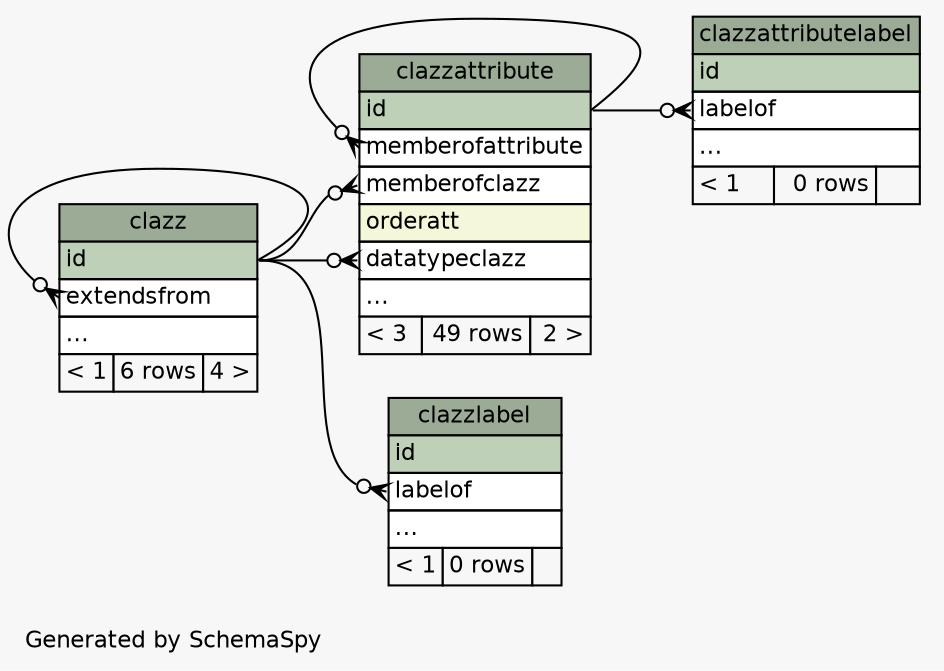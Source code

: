 // dot 2.38.0 on Windows 10 10.0
// SchemaSpy rev 590
digraph "compactRelationshipsDiagram" {
  graph [
    rankdir="RL"
    bgcolor="#f7f7f7"
    label="\nGenerated by SchemaSpy"
    labeljust="l"
    nodesep="0.18"
    ranksep="0.46"
    fontname="Helvetica"
    fontsize="11"
  ];
  node [
    fontname="Helvetica"
    fontsize="11"
    shape="plaintext"
  ];
  edge [
    arrowsize="0.8"
  ];
  "clazz" [
    label=<
    <TABLE BORDER="0" CELLBORDER="1" CELLSPACING="0" BGCOLOR="#ffffff">
      <TR><TD COLSPAN="3" BGCOLOR="#9bab96" ALIGN="CENTER">clazz</TD></TR>
      <TR><TD PORT="id" COLSPAN="3" BGCOLOR="#bed1b8" ALIGN="LEFT">id</TD></TR>
      <TR><TD PORT="extendsfrom" COLSPAN="3" ALIGN="LEFT">extendsfrom</TD></TR>
      <TR><TD PORT="elipses" COLSPAN="3" ALIGN="LEFT">...</TD></TR>
      <TR><TD ALIGN="LEFT" BGCOLOR="#f7f7f7">&lt; 1</TD><TD ALIGN="RIGHT" BGCOLOR="#f7f7f7">6 rows</TD><TD ALIGN="RIGHT" BGCOLOR="#f7f7f7">4 &gt;</TD></TR>
    </TABLE>>
    URL="tables/clazz.html"
    tooltip="clazz"
  ];
  "clazzattribute" [
    label=<
    <TABLE BORDER="0" CELLBORDER="1" CELLSPACING="0" BGCOLOR="#ffffff">
      <TR><TD COLSPAN="3" BGCOLOR="#9bab96" ALIGN="CENTER">clazzattribute</TD></TR>
      <TR><TD PORT="id" COLSPAN="3" BGCOLOR="#bed1b8" ALIGN="LEFT">id</TD></TR>
      <TR><TD PORT="memberofattribute" COLSPAN="3" ALIGN="LEFT">memberofattribute</TD></TR>
      <TR><TD PORT="memberofclazz" COLSPAN="3" ALIGN="LEFT">memberofclazz</TD></TR>
      <TR><TD PORT="orderatt" COLSPAN="3" BGCOLOR="#f4f7da" ALIGN="LEFT">orderatt</TD></TR>
      <TR><TD PORT="datatypeclazz" COLSPAN="3" ALIGN="LEFT">datatypeclazz</TD></TR>
      <TR><TD PORT="elipses" COLSPAN="3" ALIGN="LEFT">...</TD></TR>
      <TR><TD ALIGN="LEFT" BGCOLOR="#f7f7f7">&lt; 3</TD><TD ALIGN="RIGHT" BGCOLOR="#f7f7f7">49 rows</TD><TD ALIGN="RIGHT" BGCOLOR="#f7f7f7">2 &gt;</TD></TR>
    </TABLE>>
    URL="tables/clazzattribute.html"
    tooltip="clazzattribute"
  ];
  "clazzattributelabel" [
    label=<
    <TABLE BORDER="0" CELLBORDER="1" CELLSPACING="0" BGCOLOR="#ffffff">
      <TR><TD COLSPAN="3" BGCOLOR="#9bab96" ALIGN="CENTER">clazzattributelabel</TD></TR>
      <TR><TD PORT="id" COLSPAN="3" BGCOLOR="#bed1b8" ALIGN="LEFT">id</TD></TR>
      <TR><TD PORT="labelof" COLSPAN="3" ALIGN="LEFT">labelof</TD></TR>
      <TR><TD PORT="elipses" COLSPAN="3" ALIGN="LEFT">...</TD></TR>
      <TR><TD ALIGN="LEFT" BGCOLOR="#f7f7f7">&lt; 1</TD><TD ALIGN="RIGHT" BGCOLOR="#f7f7f7">0 rows</TD><TD ALIGN="RIGHT" BGCOLOR="#f7f7f7">  </TD></TR>
    </TABLE>>
    URL="tables/clazzattributelabel.html"
    tooltip="clazzattributelabel"
  ];
  "clazzlabel" [
    label=<
    <TABLE BORDER="0" CELLBORDER="1" CELLSPACING="0" BGCOLOR="#ffffff">
      <TR><TD COLSPAN="3" BGCOLOR="#9bab96" ALIGN="CENTER">clazzlabel</TD></TR>
      <TR><TD PORT="id" COLSPAN="3" BGCOLOR="#bed1b8" ALIGN="LEFT">id</TD></TR>
      <TR><TD PORT="labelof" COLSPAN="3" ALIGN="LEFT">labelof</TD></TR>
      <TR><TD PORT="elipses" COLSPAN="3" ALIGN="LEFT">...</TD></TR>
      <TR><TD ALIGN="LEFT" BGCOLOR="#f7f7f7">&lt; 1</TD><TD ALIGN="RIGHT" BGCOLOR="#f7f7f7">0 rows</TD><TD ALIGN="RIGHT" BGCOLOR="#f7f7f7">  </TD></TR>
    </TABLE>>
    URL="tables/clazzlabel.html"
    tooltip="clazzlabel"
  ];
  "clazz":"extendsfrom":w -> "clazz":"id":e [arrowhead=none dir=back arrowtail=crowodot];
  "clazzattribute":"datatypeclazz":w -> "clazz":"id":e [arrowhead=none dir=back arrowtail=crowodot];
  "clazzattribute":"memberofattribute":w -> "clazzattribute":"id":e [arrowhead=none dir=back arrowtail=crowodot];
  "clazzattribute":"memberofclazz":w -> "clazz":"id":e [arrowhead=none dir=back arrowtail=crowodot];
  "clazzattributelabel":"labelof":w -> "clazzattribute":"id":e [arrowhead=none dir=back arrowtail=crowodot];
  "clazzlabel":"labelof":w -> "clazz":"id":e [arrowhead=none dir=back arrowtail=crowodot];
}
